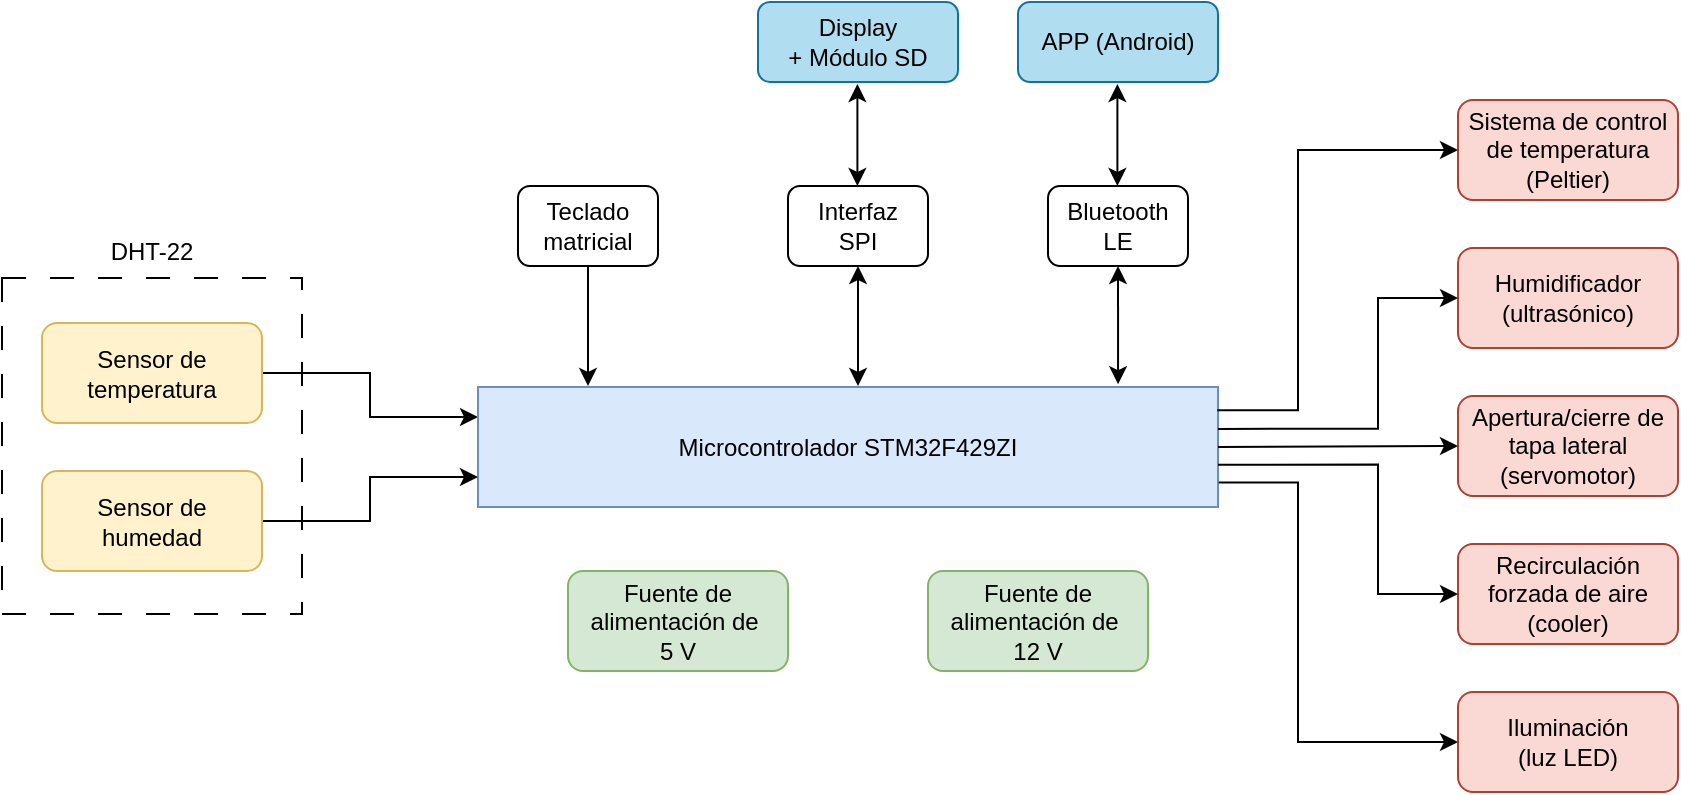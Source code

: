 <mxfile version="27.0.5">
  <diagram name="Page-1" id="mxvPSlTj8Xn45JM3COTH">
    <mxGraphModel dx="1224" dy="1385" grid="1" gridSize="10" guides="1" tooltips="1" connect="1" arrows="1" fold="1" page="1" pageScale="1" pageWidth="850" pageHeight="1100" math="0" shadow="0">
      <root>
        <mxCell id="0" />
        <mxCell id="1" parent="0" />
        <mxCell id="S0geMrbfBrV0HJ7rp6Jp-59" style="edgeStyle=orthogonalEdgeStyle;rounded=0;orthogonalLoop=1;jettySize=auto;html=1;exitX=1;exitY=0.5;exitDx=0;exitDy=0;entryX=0;entryY=0.25;entryDx=0;entryDy=0;" parent="1" source="S0geMrbfBrV0HJ7rp6Jp-2" target="S0geMrbfBrV0HJ7rp6Jp-6" edge="1">
          <mxGeometry relative="1" as="geometry" />
        </mxCell>
        <mxCell id="S0geMrbfBrV0HJ7rp6Jp-2" value="Sensor de temperatura" style="rounded=1;whiteSpace=wrap;html=1;fillColor=#fff2cc;strokeColor=#d6b656;" parent="1" vertex="1">
          <mxGeometry x="2" y="50.5" width="110" height="50" as="geometry" />
        </mxCell>
        <mxCell id="S0geMrbfBrV0HJ7rp6Jp-6" value="Microcontrolador STM32F429ZI" style="rounded=0;whiteSpace=wrap;html=1;fillColor=#dae8fc;strokeColor=#6c8ebf;" parent="1" vertex="1">
          <mxGeometry x="220" y="82.5" width="370" height="60" as="geometry" />
        </mxCell>
        <mxCell id="S0geMrbfBrV0HJ7rp6Jp-7" value="Bluetooth LE" style="rounded=1;whiteSpace=wrap;html=1;" parent="1" vertex="1">
          <mxGeometry x="505" y="-18" width="70" height="40" as="geometry" />
        </mxCell>
        <mxCell id="S0geMrbfBrV0HJ7rp6Jp-8" value="APP (Android)" style="rounded=1;whiteSpace=wrap;html=1;fillColor=#b1ddf0;strokeColor=#10739e;" parent="1" vertex="1">
          <mxGeometry x="490" y="-110" width="100" height="40" as="geometry" />
        </mxCell>
        <mxCell id="S0geMrbfBrV0HJ7rp6Jp-60" style="edgeStyle=orthogonalEdgeStyle;rounded=0;orthogonalLoop=1;jettySize=auto;html=1;entryX=0;entryY=0.75;entryDx=0;entryDy=0;" parent="1" source="S0geMrbfBrV0HJ7rp6Jp-33" target="S0geMrbfBrV0HJ7rp6Jp-6" edge="1">
          <mxGeometry relative="1" as="geometry" />
        </mxCell>
        <mxCell id="S0geMrbfBrV0HJ7rp6Jp-33" value="Sensor de humedad" style="rounded=1;whiteSpace=wrap;html=1;fillColor=#fff2cc;strokeColor=#d6b656;" parent="1" vertex="1">
          <mxGeometry x="2" y="124.5" width="110" height="50" as="geometry" />
        </mxCell>
        <mxCell id="S0geMrbfBrV0HJ7rp6Jp-41" value="Sistema de control de temperatura (Peltier)" style="rounded=1;whiteSpace=wrap;html=1;fillColor=#fad9d5;strokeColor=#ae4132;" parent="1" vertex="1">
          <mxGeometry x="710" y="-61" width="110" height="50" as="geometry" />
        </mxCell>
        <mxCell id="S0geMrbfBrV0HJ7rp6Jp-45" value="Humidificador&lt;div&gt;(ultrasónico)&lt;/div&gt;" style="rounded=1;whiteSpace=wrap;html=1;fillColor=#fad9d5;strokeColor=#ae4132;" parent="1" vertex="1">
          <mxGeometry x="710" y="13" width="110" height="50" as="geometry" />
        </mxCell>
        <mxCell id="S0geMrbfBrV0HJ7rp6Jp-46" value="Apertura/cierre de tapa lateral&lt;div&gt;(servomotor)&lt;/div&gt;" style="rounded=1;whiteSpace=wrap;html=1;fillColor=#fad9d5;strokeColor=#ae4132;" parent="1" vertex="1">
          <mxGeometry x="710" y="87" width="110" height="50" as="geometry" />
        </mxCell>
        <mxCell id="S0geMrbfBrV0HJ7rp6Jp-48" value="Recirculación forzada de aire (cooler)" style="rounded=1;whiteSpace=wrap;html=1;fillColor=#fad9d5;strokeColor=#ae4132;" parent="1" vertex="1">
          <mxGeometry x="710" y="161" width="110" height="50" as="geometry" />
        </mxCell>
        <mxCell id="S0geMrbfBrV0HJ7rp6Jp-50" value="Iluminación&lt;div&gt;(luz LED)&lt;/div&gt;" style="rounded=1;whiteSpace=wrap;html=1;fillColor=#fad9d5;strokeColor=#ae4132;" parent="1" vertex="1">
          <mxGeometry x="710" y="235" width="110" height="50" as="geometry" />
        </mxCell>
        <mxCell id="S0geMrbfBrV0HJ7rp6Jp-51" value="" style="endArrow=classic;startArrow=classic;html=1;rounded=0;entryX=0.5;entryY=1;entryDx=0;entryDy=0;exitX=0.865;exitY=-0.023;exitDx=0;exitDy=0;exitPerimeter=0;" parent="1" source="S0geMrbfBrV0HJ7rp6Jp-6" target="S0geMrbfBrV0HJ7rp6Jp-7" edge="1">
          <mxGeometry width="50" height="50" relative="1" as="geometry">
            <mxPoint x="540" y="80" as="sourcePoint" />
            <mxPoint x="380.0" y="5.88" as="targetPoint" />
          </mxGeometry>
        </mxCell>
        <mxCell id="S0geMrbfBrV0HJ7rp6Jp-53" value="Fuente de alimentación de&amp;nbsp;&lt;div&gt;5 V&lt;/div&gt;" style="rounded=1;whiteSpace=wrap;html=1;fillColor=#d5e8d4;strokeColor=#82b366;" parent="1" vertex="1">
          <mxGeometry x="265" y="174.5" width="110" height="50" as="geometry" />
        </mxCell>
        <mxCell id="S0geMrbfBrV0HJ7rp6Jp-55" value="" style="endArrow=classic;startArrow=classic;html=1;rounded=0;entryX=0.5;entryY=1;entryDx=0;entryDy=0;exitX=0.5;exitY=0;exitDx=0;exitDy=0;" parent="1" edge="1">
          <mxGeometry width="50" height="50" relative="1" as="geometry">
            <mxPoint x="539.7" y="-18" as="sourcePoint" />
            <mxPoint x="539.7" y="-69" as="targetPoint" />
          </mxGeometry>
        </mxCell>
        <mxCell id="S0geMrbfBrV0HJ7rp6Jp-62" value="" style="endArrow=classic;html=1;rounded=0;exitX=1;exitY=0.5;exitDx=0;exitDy=0;entryX=0;entryY=0.5;entryDx=0;entryDy=0;" parent="1" source="S0geMrbfBrV0HJ7rp6Jp-6" target="S0geMrbfBrV0HJ7rp6Jp-46" edge="1">
          <mxGeometry width="50" height="50" relative="1" as="geometry">
            <mxPoint x="510" y="110" as="sourcePoint" />
            <mxPoint x="560" y="60" as="targetPoint" />
          </mxGeometry>
        </mxCell>
        <mxCell id="S0geMrbfBrV0HJ7rp6Jp-67" style="edgeStyle=orthogonalEdgeStyle;rounded=0;orthogonalLoop=1;jettySize=auto;html=1;exitX=1;exitY=0.647;exitDx=0;exitDy=0;entryX=0;entryY=0.5;entryDx=0;entryDy=0;exitPerimeter=0;" parent="1" source="S0geMrbfBrV0HJ7rp6Jp-6" target="S0geMrbfBrV0HJ7rp6Jp-48" edge="1">
          <mxGeometry relative="1" as="geometry">
            <mxPoint x="480" y="120.5" as="sourcePoint" />
            <mxPoint x="578" y="142.5" as="targetPoint" />
            <Array as="points">
              <mxPoint x="670" y="121" />
              <mxPoint x="670" y="186" />
            </Array>
          </mxGeometry>
        </mxCell>
        <mxCell id="S0geMrbfBrV0HJ7rp6Jp-68" style="edgeStyle=orthogonalEdgeStyle;rounded=0;orthogonalLoop=1;jettySize=auto;html=1;exitX=1.001;exitY=0.795;exitDx=0;exitDy=0;entryX=0;entryY=0.5;entryDx=0;entryDy=0;exitPerimeter=0;" parent="1" source="S0geMrbfBrV0HJ7rp6Jp-6" target="S0geMrbfBrV0HJ7rp6Jp-50" edge="1">
          <mxGeometry relative="1" as="geometry">
            <mxPoint x="490" y="131" as="sourcePoint" />
            <mxPoint x="585" y="197" as="targetPoint" />
            <Array as="points">
              <mxPoint x="630" y="130" />
              <mxPoint x="630" y="260" />
            </Array>
          </mxGeometry>
        </mxCell>
        <mxCell id="S0geMrbfBrV0HJ7rp6Jp-70" style="edgeStyle=orthogonalEdgeStyle;rounded=0;orthogonalLoop=1;jettySize=auto;html=1;entryX=0;entryY=0.5;entryDx=0;entryDy=0;exitX=1;exitY=0.349;exitDx=0;exitDy=0;exitPerimeter=0;" parent="1" source="S0geMrbfBrV0HJ7rp6Jp-6" target="S0geMrbfBrV0HJ7rp6Jp-45" edge="1">
          <mxGeometry relative="1" as="geometry">
            <mxPoint x="440" y="63.01" as="sourcePoint" />
            <mxPoint x="538" y="41.01" as="targetPoint" />
            <Array as="points">
              <mxPoint x="670" y="103" />
              <mxPoint x="670" y="38" />
            </Array>
          </mxGeometry>
        </mxCell>
        <mxCell id="S0geMrbfBrV0HJ7rp6Jp-72" style="edgeStyle=orthogonalEdgeStyle;rounded=0;orthogonalLoop=1;jettySize=auto;html=1;entryX=0;entryY=0.5;entryDx=0;entryDy=0;exitX=0.999;exitY=0.194;exitDx=0;exitDy=0;exitPerimeter=0;" parent="1" source="S0geMrbfBrV0HJ7rp6Jp-6" target="S0geMrbfBrV0HJ7rp6Jp-41" edge="1">
          <mxGeometry relative="1" as="geometry">
            <mxPoint x="430" y="62.98" as="sourcePoint" />
            <mxPoint x="528" y="40.98" as="targetPoint" />
            <Array as="points">
              <mxPoint x="630" y="94" />
              <mxPoint x="630" y="-36" />
            </Array>
          </mxGeometry>
        </mxCell>
        <mxCell id="jVQp6VJVSZVBKhGdpm---5" value="Interfaz&lt;div&gt;SPI&lt;/div&gt;" style="rounded=1;whiteSpace=wrap;html=1;" parent="1" vertex="1">
          <mxGeometry x="375" y="-18" width="70" height="40" as="geometry" />
        </mxCell>
        <mxCell id="jVQp6VJVSZVBKhGdpm---6" value="Display&lt;div&gt;&lt;span style=&quot;background-color: transparent; color: light-dark(rgb(0, 0, 0), rgb(255, 255, 255));&quot;&gt;+ Módulo SD&lt;/span&gt;&lt;/div&gt;" style="rounded=1;whiteSpace=wrap;html=1;fillColor=#b1ddf0;strokeColor=#10739e;" parent="1" vertex="1">
          <mxGeometry x="360" y="-110" width="100" height="40" as="geometry" />
        </mxCell>
        <mxCell id="jVQp6VJVSZVBKhGdpm---7" value="" style="endArrow=classic;startArrow=classic;html=1;rounded=0;entryX=0.5;entryY=1;entryDx=0;entryDy=0;exitX=0.783;exitY=-0.01;exitDx=0;exitDy=0;exitPerimeter=0;" parent="1" target="jVQp6VJVSZVBKhGdpm---5" edge="1">
          <mxGeometry width="50" height="50" relative="1" as="geometry">
            <mxPoint x="410" y="82" as="sourcePoint" />
            <mxPoint x="250.0" y="5.88" as="targetPoint" />
          </mxGeometry>
        </mxCell>
        <mxCell id="jVQp6VJVSZVBKhGdpm---8" value="" style="endArrow=classic;startArrow=classic;html=1;rounded=0;entryX=0.5;entryY=1;entryDx=0;entryDy=0;exitX=0.5;exitY=0;exitDx=0;exitDy=0;" parent="1" edge="1">
          <mxGeometry width="50" height="50" relative="1" as="geometry">
            <mxPoint x="409.7" y="-18" as="sourcePoint" />
            <mxPoint x="409.7" y="-69" as="targetPoint" />
          </mxGeometry>
        </mxCell>
        <mxCell id="YGHNrtA3eaHO57s6C7v_-1" value="Fuente de alimentación de&amp;nbsp;&lt;div&gt;12 V&lt;/div&gt;" style="rounded=1;whiteSpace=wrap;html=1;fillColor=#d5e8d4;strokeColor=#82b366;" vertex="1" parent="1">
          <mxGeometry x="445" y="174.5" width="110" height="50" as="geometry" />
        </mxCell>
        <mxCell id="YGHNrtA3eaHO57s6C7v_-6" value="" style="rounded=0;whiteSpace=wrap;html=1;fillColor=none;dashed=1;dashPattern=12 12;" vertex="1" parent="1">
          <mxGeometry x="-18" y="28" width="150" height="168" as="geometry" />
        </mxCell>
        <mxCell id="YGHNrtA3eaHO57s6C7v_-7" value="DHT-22" style="text;html=1;align=center;verticalAlign=middle;whiteSpace=wrap;rounded=0;" vertex="1" parent="1">
          <mxGeometry x="27" width="60" height="30" as="geometry" />
        </mxCell>
        <mxCell id="YGHNrtA3eaHO57s6C7v_-8" value="Teclado&lt;div&gt;matricial&lt;/div&gt;" style="rounded=1;whiteSpace=wrap;html=1;" vertex="1" parent="1">
          <mxGeometry x="240" y="-18" width="70" height="40" as="geometry" />
        </mxCell>
        <mxCell id="YGHNrtA3eaHO57s6C7v_-9" value="" style="endArrow=none;startArrow=classic;html=1;rounded=0;entryX=0.5;entryY=1;entryDx=0;entryDy=0;exitX=0.783;exitY=-0.01;exitDx=0;exitDy=0;exitPerimeter=0;startFill=1;" edge="1" parent="1" target="YGHNrtA3eaHO57s6C7v_-8">
          <mxGeometry width="50" height="50" relative="1" as="geometry">
            <mxPoint x="275" y="82" as="sourcePoint" />
            <mxPoint x="115.0" y="5.88" as="targetPoint" />
          </mxGeometry>
        </mxCell>
      </root>
    </mxGraphModel>
  </diagram>
</mxfile>
